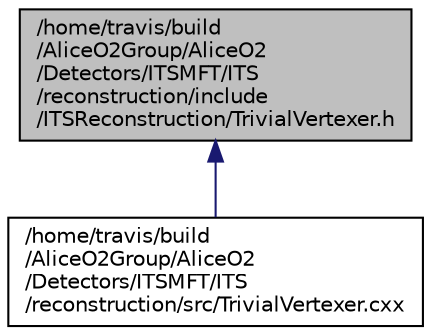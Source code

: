 digraph "/home/travis/build/AliceO2Group/AliceO2/Detectors/ITSMFT/ITS/reconstruction/include/ITSReconstruction/TrivialVertexer.h"
{
 // INTERACTIVE_SVG=YES
  bgcolor="transparent";
  edge [fontname="Helvetica",fontsize="10",labelfontname="Helvetica",labelfontsize="10"];
  node [fontname="Helvetica",fontsize="10",shape=record];
  Node1 [label="/home/travis/build\l/AliceO2Group/AliceO2\l/Detectors/ITSMFT/ITS\l/reconstruction/include\l/ITSReconstruction/TrivialVertexer.h",height=0.2,width=0.4,color="black", fillcolor="grey75", style="filled", fontcolor="black"];
  Node1 -> Node2 [dir="back",color="midnightblue",fontsize="10",style="solid",fontname="Helvetica"];
  Node2 [label="/home/travis/build\l/AliceO2Group/AliceO2\l/Detectors/ITSMFT/ITS\l/reconstruction/src/TrivialVertexer.cxx",height=0.2,width=0.4,color="black",URL="$dd/d8c/TrivialVertexer_8cxx.html",tooltip="Implementation of the ITS trivial vertex finder. "];
}
